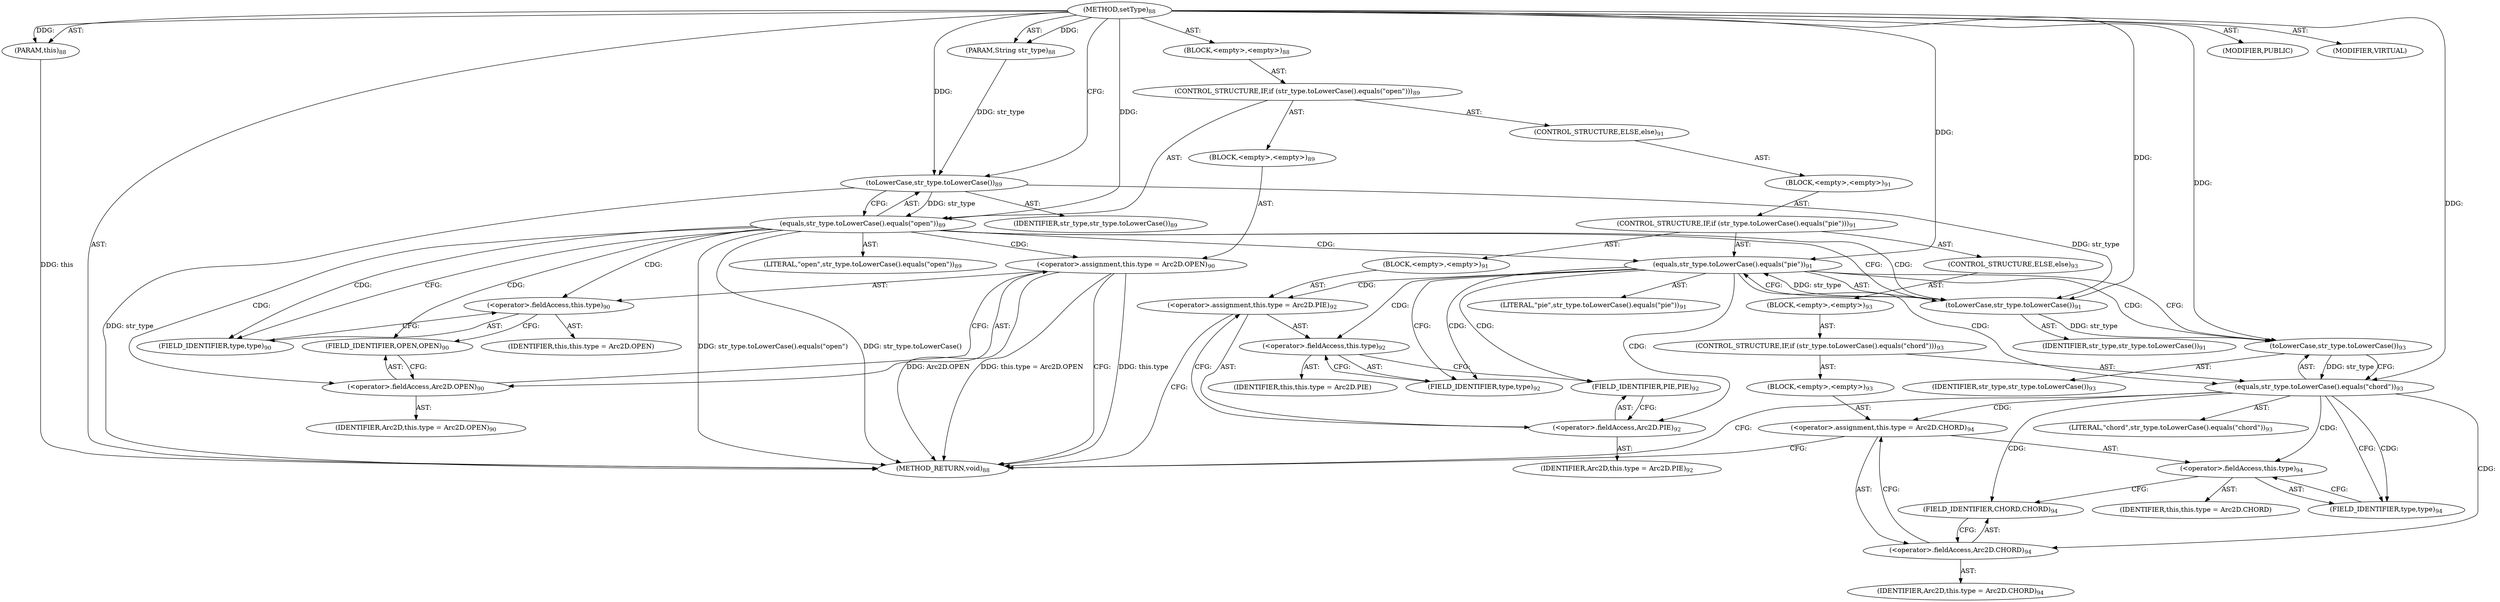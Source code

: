 digraph "setType" {  
"111669149700" [label = <(METHOD,setType)<SUB>88</SUB>> ]
"115964117000" [label = <(PARAM,this)<SUB>88</SUB>> ]
"115964117001" [label = <(PARAM,String str_type)<SUB>88</SUB>> ]
"25769803780" [label = <(BLOCK,&lt;empty&gt;,&lt;empty&gt;)<SUB>88</SUB>> ]
"47244640256" [label = <(CONTROL_STRUCTURE,IF,if (str_type.toLowerCase().equals(&quot;open&quot;)))<SUB>89</SUB>> ]
"30064771080" [label = <(equals,str_type.toLowerCase().equals(&quot;open&quot;))<SUB>89</SUB>> ]
"30064771081" [label = <(toLowerCase,str_type.toLowerCase())<SUB>89</SUB>> ]
"68719476744" [label = <(IDENTIFIER,str_type,str_type.toLowerCase())<SUB>89</SUB>> ]
"90194313216" [label = <(LITERAL,&quot;open&quot;,str_type.toLowerCase().equals(&quot;open&quot;))<SUB>89</SUB>> ]
"25769803781" [label = <(BLOCK,&lt;empty&gt;,&lt;empty&gt;)<SUB>89</SUB>> ]
"30064771082" [label = <(&lt;operator&gt;.assignment,this.type = Arc2D.OPEN)<SUB>90</SUB>> ]
"30064771083" [label = <(&lt;operator&gt;.fieldAccess,this.type)<SUB>90</SUB>> ]
"68719476745" [label = <(IDENTIFIER,this,this.type = Arc2D.OPEN)> ]
"55834574852" [label = <(FIELD_IDENTIFIER,type,type)<SUB>90</SUB>> ]
"30064771084" [label = <(&lt;operator&gt;.fieldAccess,Arc2D.OPEN)<SUB>90</SUB>> ]
"68719476746" [label = <(IDENTIFIER,Arc2D,this.type = Arc2D.OPEN)<SUB>90</SUB>> ]
"55834574853" [label = <(FIELD_IDENTIFIER,OPEN,OPEN)<SUB>90</SUB>> ]
"47244640257" [label = <(CONTROL_STRUCTURE,ELSE,else)<SUB>91</SUB>> ]
"25769803782" [label = <(BLOCK,&lt;empty&gt;,&lt;empty&gt;)<SUB>91</SUB>> ]
"47244640258" [label = <(CONTROL_STRUCTURE,IF,if (str_type.toLowerCase().equals(&quot;pie&quot;)))<SUB>91</SUB>> ]
"30064771085" [label = <(equals,str_type.toLowerCase().equals(&quot;pie&quot;))<SUB>91</SUB>> ]
"30064771086" [label = <(toLowerCase,str_type.toLowerCase())<SUB>91</SUB>> ]
"68719476747" [label = <(IDENTIFIER,str_type,str_type.toLowerCase())<SUB>91</SUB>> ]
"90194313217" [label = <(LITERAL,&quot;pie&quot;,str_type.toLowerCase().equals(&quot;pie&quot;))<SUB>91</SUB>> ]
"25769803783" [label = <(BLOCK,&lt;empty&gt;,&lt;empty&gt;)<SUB>91</SUB>> ]
"30064771087" [label = <(&lt;operator&gt;.assignment,this.type = Arc2D.PIE)<SUB>92</SUB>> ]
"30064771088" [label = <(&lt;operator&gt;.fieldAccess,this.type)<SUB>92</SUB>> ]
"68719476748" [label = <(IDENTIFIER,this,this.type = Arc2D.PIE)> ]
"55834574854" [label = <(FIELD_IDENTIFIER,type,type)<SUB>92</SUB>> ]
"30064771089" [label = <(&lt;operator&gt;.fieldAccess,Arc2D.PIE)<SUB>92</SUB>> ]
"68719476749" [label = <(IDENTIFIER,Arc2D,this.type = Arc2D.PIE)<SUB>92</SUB>> ]
"55834574855" [label = <(FIELD_IDENTIFIER,PIE,PIE)<SUB>92</SUB>> ]
"47244640259" [label = <(CONTROL_STRUCTURE,ELSE,else)<SUB>93</SUB>> ]
"25769803784" [label = <(BLOCK,&lt;empty&gt;,&lt;empty&gt;)<SUB>93</SUB>> ]
"47244640260" [label = <(CONTROL_STRUCTURE,IF,if (str_type.toLowerCase().equals(&quot;chord&quot;)))<SUB>93</SUB>> ]
"30064771090" [label = <(equals,str_type.toLowerCase().equals(&quot;chord&quot;))<SUB>93</SUB>> ]
"30064771091" [label = <(toLowerCase,str_type.toLowerCase())<SUB>93</SUB>> ]
"68719476750" [label = <(IDENTIFIER,str_type,str_type.toLowerCase())<SUB>93</SUB>> ]
"90194313218" [label = <(LITERAL,&quot;chord&quot;,str_type.toLowerCase().equals(&quot;chord&quot;))<SUB>93</SUB>> ]
"25769803785" [label = <(BLOCK,&lt;empty&gt;,&lt;empty&gt;)<SUB>93</SUB>> ]
"30064771092" [label = <(&lt;operator&gt;.assignment,this.type = Arc2D.CHORD)<SUB>94</SUB>> ]
"30064771093" [label = <(&lt;operator&gt;.fieldAccess,this.type)<SUB>94</SUB>> ]
"68719476751" [label = <(IDENTIFIER,this,this.type = Arc2D.CHORD)> ]
"55834574856" [label = <(FIELD_IDENTIFIER,type,type)<SUB>94</SUB>> ]
"30064771094" [label = <(&lt;operator&gt;.fieldAccess,Arc2D.CHORD)<SUB>94</SUB>> ]
"68719476752" [label = <(IDENTIFIER,Arc2D,this.type = Arc2D.CHORD)<SUB>94</SUB>> ]
"55834574857" [label = <(FIELD_IDENTIFIER,CHORD,CHORD)<SUB>94</SUB>> ]
"133143986189" [label = <(MODIFIER,PUBLIC)> ]
"133143986190" [label = <(MODIFIER,VIRTUAL)> ]
"128849018884" [label = <(METHOD_RETURN,void)<SUB>88</SUB>> ]
  "111669149700" -> "115964117000"  [ label = "AST: "] 
  "111669149700" -> "115964117001"  [ label = "AST: "] 
  "111669149700" -> "25769803780"  [ label = "AST: "] 
  "111669149700" -> "133143986189"  [ label = "AST: "] 
  "111669149700" -> "133143986190"  [ label = "AST: "] 
  "111669149700" -> "128849018884"  [ label = "AST: "] 
  "25769803780" -> "47244640256"  [ label = "AST: "] 
  "47244640256" -> "30064771080"  [ label = "AST: "] 
  "47244640256" -> "25769803781"  [ label = "AST: "] 
  "47244640256" -> "47244640257"  [ label = "AST: "] 
  "30064771080" -> "30064771081"  [ label = "AST: "] 
  "30064771080" -> "90194313216"  [ label = "AST: "] 
  "30064771081" -> "68719476744"  [ label = "AST: "] 
  "25769803781" -> "30064771082"  [ label = "AST: "] 
  "30064771082" -> "30064771083"  [ label = "AST: "] 
  "30064771082" -> "30064771084"  [ label = "AST: "] 
  "30064771083" -> "68719476745"  [ label = "AST: "] 
  "30064771083" -> "55834574852"  [ label = "AST: "] 
  "30064771084" -> "68719476746"  [ label = "AST: "] 
  "30064771084" -> "55834574853"  [ label = "AST: "] 
  "47244640257" -> "25769803782"  [ label = "AST: "] 
  "25769803782" -> "47244640258"  [ label = "AST: "] 
  "47244640258" -> "30064771085"  [ label = "AST: "] 
  "47244640258" -> "25769803783"  [ label = "AST: "] 
  "47244640258" -> "47244640259"  [ label = "AST: "] 
  "30064771085" -> "30064771086"  [ label = "AST: "] 
  "30064771085" -> "90194313217"  [ label = "AST: "] 
  "30064771086" -> "68719476747"  [ label = "AST: "] 
  "25769803783" -> "30064771087"  [ label = "AST: "] 
  "30064771087" -> "30064771088"  [ label = "AST: "] 
  "30064771087" -> "30064771089"  [ label = "AST: "] 
  "30064771088" -> "68719476748"  [ label = "AST: "] 
  "30064771088" -> "55834574854"  [ label = "AST: "] 
  "30064771089" -> "68719476749"  [ label = "AST: "] 
  "30064771089" -> "55834574855"  [ label = "AST: "] 
  "47244640259" -> "25769803784"  [ label = "AST: "] 
  "25769803784" -> "47244640260"  [ label = "AST: "] 
  "47244640260" -> "30064771090"  [ label = "AST: "] 
  "47244640260" -> "25769803785"  [ label = "AST: "] 
  "30064771090" -> "30064771091"  [ label = "AST: "] 
  "30064771090" -> "90194313218"  [ label = "AST: "] 
  "30064771091" -> "68719476750"  [ label = "AST: "] 
  "25769803785" -> "30064771092"  [ label = "AST: "] 
  "30064771092" -> "30064771093"  [ label = "AST: "] 
  "30064771092" -> "30064771094"  [ label = "AST: "] 
  "30064771093" -> "68719476751"  [ label = "AST: "] 
  "30064771093" -> "55834574856"  [ label = "AST: "] 
  "30064771094" -> "68719476752"  [ label = "AST: "] 
  "30064771094" -> "55834574857"  [ label = "AST: "] 
  "30064771080" -> "55834574852"  [ label = "CFG: "] 
  "30064771080" -> "30064771086"  [ label = "CFG: "] 
  "30064771081" -> "30064771080"  [ label = "CFG: "] 
  "30064771082" -> "128849018884"  [ label = "CFG: "] 
  "30064771083" -> "55834574853"  [ label = "CFG: "] 
  "30064771084" -> "30064771082"  [ label = "CFG: "] 
  "55834574852" -> "30064771083"  [ label = "CFG: "] 
  "55834574853" -> "30064771084"  [ label = "CFG: "] 
  "30064771085" -> "55834574854"  [ label = "CFG: "] 
  "30064771085" -> "30064771091"  [ label = "CFG: "] 
  "30064771086" -> "30064771085"  [ label = "CFG: "] 
  "30064771087" -> "128849018884"  [ label = "CFG: "] 
  "30064771088" -> "55834574855"  [ label = "CFG: "] 
  "30064771089" -> "30064771087"  [ label = "CFG: "] 
  "55834574854" -> "30064771088"  [ label = "CFG: "] 
  "55834574855" -> "30064771089"  [ label = "CFG: "] 
  "30064771090" -> "128849018884"  [ label = "CFG: "] 
  "30064771090" -> "55834574856"  [ label = "CFG: "] 
  "30064771091" -> "30064771090"  [ label = "CFG: "] 
  "30064771092" -> "128849018884"  [ label = "CFG: "] 
  "30064771093" -> "55834574857"  [ label = "CFG: "] 
  "30064771094" -> "30064771092"  [ label = "CFG: "] 
  "55834574856" -> "30064771093"  [ label = "CFG: "] 
  "55834574857" -> "30064771094"  [ label = "CFG: "] 
  "111669149700" -> "30064771081"  [ label = "CFG: "] 
  "115964117000" -> "128849018884"  [ label = "DDG: this"] 
  "30064771081" -> "128849018884"  [ label = "DDG: str_type"] 
  "30064771080" -> "128849018884"  [ label = "DDG: str_type.toLowerCase()"] 
  "30064771080" -> "128849018884"  [ label = "DDG: str_type.toLowerCase().equals(&quot;open&quot;)"] 
  "30064771082" -> "128849018884"  [ label = "DDG: this.type"] 
  "30064771082" -> "128849018884"  [ label = "DDG: Arc2D.OPEN"] 
  "30064771082" -> "128849018884"  [ label = "DDG: this.type = Arc2D.OPEN"] 
  "111669149700" -> "115964117000"  [ label = "DDG: "] 
  "111669149700" -> "115964117001"  [ label = "DDG: "] 
  "30064771081" -> "30064771080"  [ label = "DDG: str_type"] 
  "111669149700" -> "30064771080"  [ label = "DDG: "] 
  "115964117001" -> "30064771081"  [ label = "DDG: str_type"] 
  "111669149700" -> "30064771081"  [ label = "DDG: "] 
  "30064771086" -> "30064771085"  [ label = "DDG: str_type"] 
  "111669149700" -> "30064771085"  [ label = "DDG: "] 
  "30064771081" -> "30064771086"  [ label = "DDG: str_type"] 
  "111669149700" -> "30064771086"  [ label = "DDG: "] 
  "30064771091" -> "30064771090"  [ label = "DDG: str_type"] 
  "111669149700" -> "30064771090"  [ label = "DDG: "] 
  "30064771086" -> "30064771091"  [ label = "DDG: str_type"] 
  "111669149700" -> "30064771091"  [ label = "DDG: "] 
  "30064771080" -> "30064771084"  [ label = "CDG: "] 
  "30064771080" -> "30064771083"  [ label = "CDG: "] 
  "30064771080" -> "30064771086"  [ label = "CDG: "] 
  "30064771080" -> "30064771085"  [ label = "CDG: "] 
  "30064771080" -> "30064771082"  [ label = "CDG: "] 
  "30064771080" -> "55834574852"  [ label = "CDG: "] 
  "30064771080" -> "55834574853"  [ label = "CDG: "] 
  "30064771085" -> "30064771091"  [ label = "CDG: "] 
  "30064771085" -> "30064771088"  [ label = "CDG: "] 
  "30064771085" -> "30064771087"  [ label = "CDG: "] 
  "30064771085" -> "30064771090"  [ label = "CDG: "] 
  "30064771085" -> "30064771089"  [ label = "CDG: "] 
  "30064771085" -> "55834574854"  [ label = "CDG: "] 
  "30064771085" -> "55834574855"  [ label = "CDG: "] 
  "30064771090" -> "30064771092"  [ label = "CDG: "] 
  "30064771090" -> "30064771094"  [ label = "CDG: "] 
  "30064771090" -> "30064771093"  [ label = "CDG: "] 
  "30064771090" -> "55834574857"  [ label = "CDG: "] 
  "30064771090" -> "55834574856"  [ label = "CDG: "] 
}
